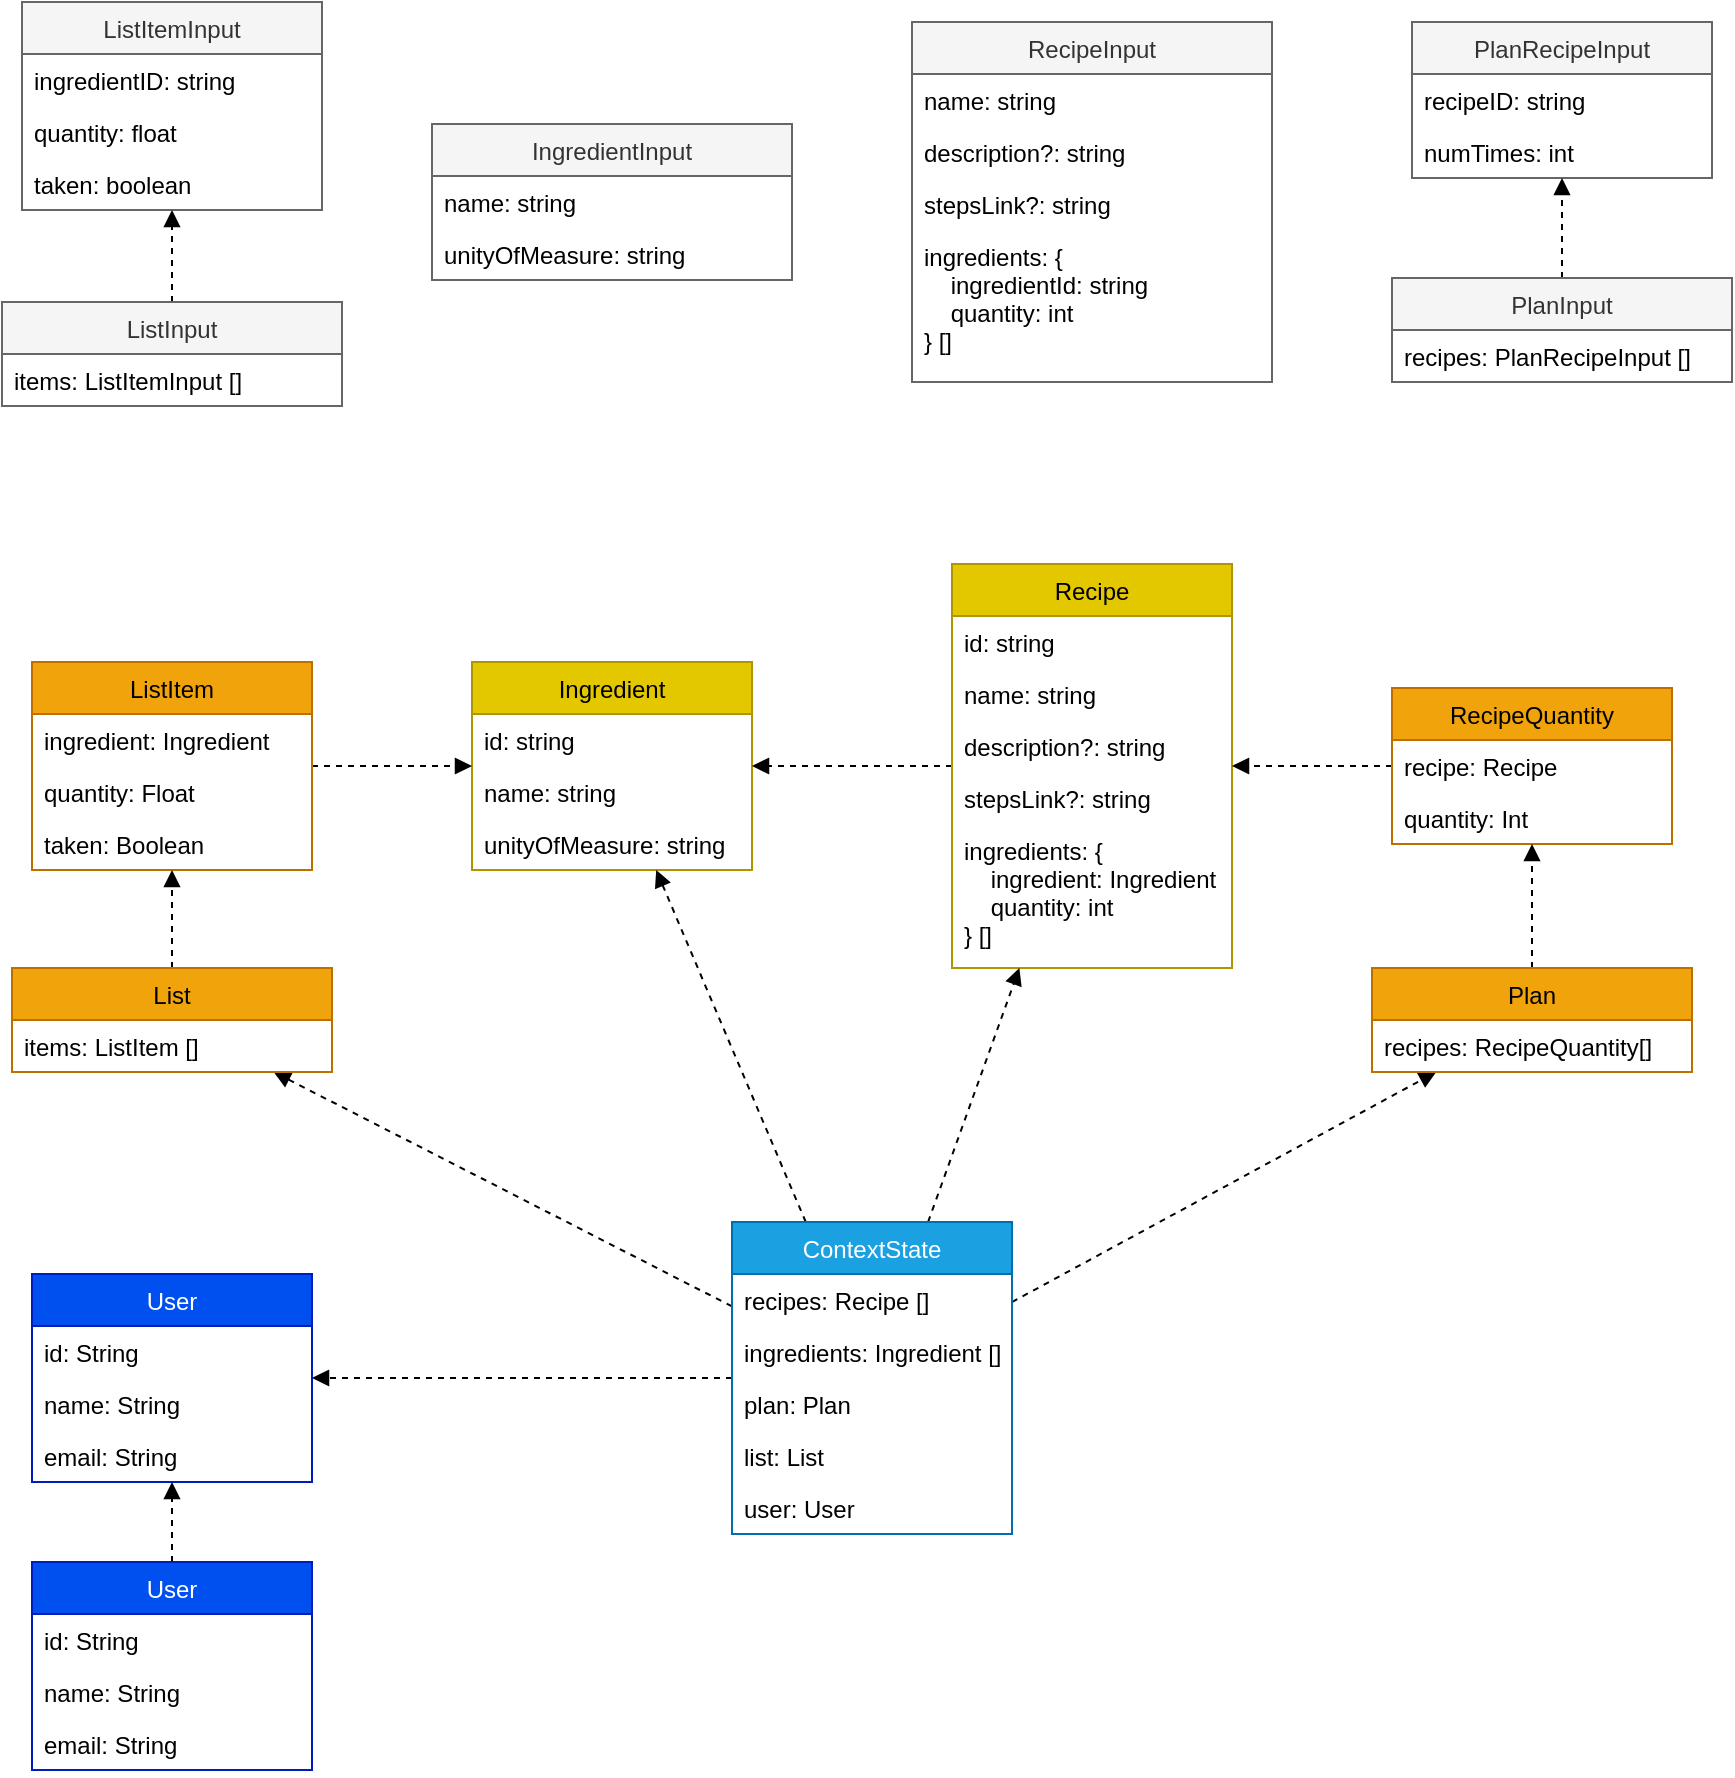 <mxfile>
    <diagram id="Fu0r2EvQnLV9TJZT6FME" name="Pagina-1">
        <mxGraphModel dx="1429" dy="728" grid="1" gridSize="10" guides="1" tooltips="1" connect="1" arrows="1" fold="1" page="0" pageScale="1" pageWidth="827" pageHeight="1169" math="0" shadow="0">
            <root>
                <mxCell id="0"/>
                <mxCell id="1" parent="0"/>
                <mxCell id="2" value="Ingredient" style="swimlane;fontStyle=0;childLayout=stackLayout;horizontal=1;startSize=26;fillColor=#e3c800;horizontalStack=0;resizeParent=1;resizeParentMax=0;resizeLast=0;collapsible=1;marginBottom=0;fontColor=#000000;strokeColor=#B09500;" parent="1" vertex="1">
                    <mxGeometry x="90" y="400" width="140" height="104" as="geometry"/>
                </mxCell>
                <mxCell id="3" value="id: string" style="text;strokeColor=none;fillColor=none;align=left;verticalAlign=top;spacingLeft=4;spacingRight=4;overflow=hidden;rotatable=0;points=[[0,0.5],[1,0.5]];portConstraint=eastwest;" parent="2" vertex="1">
                    <mxGeometry y="26" width="140" height="26" as="geometry"/>
                </mxCell>
                <mxCell id="4" value="name: string" style="text;strokeColor=none;fillColor=none;align=left;verticalAlign=top;spacingLeft=4;spacingRight=4;overflow=hidden;rotatable=0;points=[[0,0.5],[1,0.5]];portConstraint=eastwest;" parent="2" vertex="1">
                    <mxGeometry y="52" width="140" height="26" as="geometry"/>
                </mxCell>
                <mxCell id="5" value="unityOfMeasure: string" style="text;strokeColor=none;fillColor=none;align=left;verticalAlign=top;spacingLeft=4;spacingRight=4;overflow=hidden;rotatable=0;points=[[0,0.5],[1,0.5]];portConstraint=eastwest;" parent="2" vertex="1">
                    <mxGeometry y="78" width="140" height="26" as="geometry"/>
                </mxCell>
                <mxCell id="13" style="edgeStyle=none;html=1;dashed=1;endArrow=block;endFill=1;" parent="1" source="6" target="2" edge="1">
                    <mxGeometry relative="1" as="geometry"/>
                </mxCell>
                <mxCell id="6" value="Recipe" style="swimlane;fontStyle=0;childLayout=stackLayout;horizontal=1;startSize=26;fillColor=#e3c800;horizontalStack=0;resizeParent=1;resizeParentMax=0;resizeLast=0;collapsible=1;marginBottom=0;fontColor=#000000;strokeColor=#B09500;" parent="1" vertex="1">
                    <mxGeometry x="330" y="351" width="140" height="202" as="geometry"/>
                </mxCell>
                <mxCell id="7" value="id: string" style="text;strokeColor=none;fillColor=none;align=left;verticalAlign=top;spacingLeft=4;spacingRight=4;overflow=hidden;rotatable=0;points=[[0,0.5],[1,0.5]];portConstraint=eastwest;" parent="6" vertex="1">
                    <mxGeometry y="26" width="140" height="26" as="geometry"/>
                </mxCell>
                <mxCell id="8" value="name: string" style="text;strokeColor=none;fillColor=none;align=left;verticalAlign=top;spacingLeft=4;spacingRight=4;overflow=hidden;rotatable=0;points=[[0,0.5],[1,0.5]];portConstraint=eastwest;" parent="6" vertex="1">
                    <mxGeometry y="52" width="140" height="26" as="geometry"/>
                </mxCell>
                <mxCell id="31" value="description?: string" style="text;strokeColor=none;fillColor=none;align=left;verticalAlign=top;spacingLeft=4;spacingRight=4;overflow=hidden;rotatable=0;points=[[0,0.5],[1,0.5]];portConstraint=eastwest;" parent="6" vertex="1">
                    <mxGeometry y="78" width="140" height="26" as="geometry"/>
                </mxCell>
                <mxCell id="32" value="stepsLink?: string" style="text;strokeColor=none;fillColor=none;align=left;verticalAlign=top;spacingLeft=4;spacingRight=4;overflow=hidden;rotatable=0;points=[[0,0.5],[1,0.5]];portConstraint=eastwest;" parent="6" vertex="1">
                    <mxGeometry y="104" width="140" height="26" as="geometry"/>
                </mxCell>
                <mxCell id="11" value="ingredients: {&#10;    ingredient: Ingredient&#10;    quantity: int&#10;} []" style="text;strokeColor=none;fillColor=none;align=left;verticalAlign=top;spacingLeft=4;spacingRight=4;overflow=hidden;rotatable=0;points=[[0,0.5],[1,0.5]];portConstraint=eastwest;" parent="6" vertex="1">
                    <mxGeometry y="130" width="140" height="72" as="geometry"/>
                </mxCell>
                <mxCell id="20" value="RecipeInput" style="swimlane;fontStyle=0;childLayout=stackLayout;horizontal=1;startSize=26;fillColor=#f5f5f5;horizontalStack=0;resizeParent=1;resizeParentMax=0;resizeLast=0;collapsible=1;marginBottom=0;strokeColor=#666666;fontColor=#333333;" parent="1" vertex="1">
                    <mxGeometry x="310" y="80" width="180" height="180" as="geometry"/>
                </mxCell>
                <mxCell id="22" value="name: string" style="text;strokeColor=none;fillColor=none;align=left;verticalAlign=top;spacingLeft=4;spacingRight=4;overflow=hidden;rotatable=0;points=[[0,0.5],[1,0.5]];portConstraint=eastwest;" parent="20" vertex="1">
                    <mxGeometry y="26" width="180" height="26" as="geometry"/>
                </mxCell>
                <mxCell id="24" value="description?: string" style="text;strokeColor=none;fillColor=none;align=left;verticalAlign=top;spacingLeft=4;spacingRight=4;overflow=hidden;rotatable=0;points=[[0,0.5],[1,0.5]];portConstraint=eastwest;" parent="20" vertex="1">
                    <mxGeometry y="52" width="180" height="26" as="geometry"/>
                </mxCell>
                <mxCell id="25" value="stepsLink?: string" style="text;strokeColor=none;fillColor=none;align=left;verticalAlign=top;spacingLeft=4;spacingRight=4;overflow=hidden;rotatable=0;points=[[0,0.5],[1,0.5]];portConstraint=eastwest;" parent="20" vertex="1">
                    <mxGeometry y="78" width="180" height="26" as="geometry"/>
                </mxCell>
                <mxCell id="23" value="ingredients: {&#10;    ingredientId: string&#10;    quantity: int&#10;} []" style="text;strokeColor=none;fillColor=none;align=left;verticalAlign=top;spacingLeft=4;spacingRight=4;overflow=hidden;rotatable=0;points=[[0,0.5],[1,0.5]];portConstraint=eastwest;" parent="20" vertex="1">
                    <mxGeometry y="104" width="180" height="76" as="geometry"/>
                </mxCell>
                <mxCell id="39" style="edgeStyle=none;html=1;dashed=1;endArrow=block;endFill=1;" parent="1" source="33" target="6" edge="1">
                    <mxGeometry relative="1" as="geometry"/>
                </mxCell>
                <mxCell id="40" style="edgeStyle=none;html=1;dashed=1;endArrow=block;endFill=1;" parent="1" source="33" target="2" edge="1">
                    <mxGeometry relative="1" as="geometry"/>
                </mxCell>
                <mxCell id="62" style="edgeStyle=none;html=1;dashed=1;endArrow=block;endFill=1;" parent="1" source="33" target="59" edge="1">
                    <mxGeometry relative="1" as="geometry"/>
                </mxCell>
                <mxCell id="86" style="edgeStyle=none;html=1;dashed=1;endArrow=block;endFill=1;" parent="1" source="33" target="83" edge="1">
                    <mxGeometry relative="1" as="geometry"/>
                </mxCell>
                <mxCell id="104" style="edgeStyle=none;html=1;dashed=1;endArrow=block;endFill=1;" edge="1" parent="1" source="33" target="95">
                    <mxGeometry relative="1" as="geometry"/>
                </mxCell>
                <mxCell id="33" value="ContextState" style="swimlane;fontStyle=0;childLayout=stackLayout;horizontal=1;startSize=26;horizontalStack=0;resizeParent=1;resizeParentMax=0;resizeLast=0;collapsible=1;marginBottom=0;fillColor=#1ba1e2;fontColor=#ffffff;strokeColor=#006EAF;" parent="1" vertex="1">
                    <mxGeometry x="220" y="680" width="140" height="156" as="geometry"/>
                </mxCell>
                <mxCell id="34" value="recipes: Recipe []" style="text;strokeColor=none;fillColor=none;align=left;verticalAlign=top;spacingLeft=4;spacingRight=4;overflow=hidden;rotatable=0;points=[[0,0.5],[1,0.5]];portConstraint=eastwest;" parent="33" vertex="1">
                    <mxGeometry y="26" width="140" height="26" as="geometry"/>
                </mxCell>
                <mxCell id="35" value="ingredients: Ingredient []" style="text;strokeColor=none;fillColor=none;align=left;verticalAlign=top;spacingLeft=4;spacingRight=4;overflow=hidden;rotatable=0;points=[[0,0.5],[1,0.5]];portConstraint=eastwest;" parent="33" vertex="1">
                    <mxGeometry y="52" width="140" height="26" as="geometry"/>
                </mxCell>
                <mxCell id="36" value="plan: Plan" style="text;strokeColor=none;fillColor=none;align=left;verticalAlign=top;spacingLeft=4;spacingRight=4;overflow=hidden;rotatable=0;points=[[0,0.5],[1,0.5]];portConstraint=eastwest;" parent="33" vertex="1">
                    <mxGeometry y="78" width="140" height="26" as="geometry"/>
                </mxCell>
                <mxCell id="87" value="list: List" style="text;strokeColor=none;fillColor=none;align=left;verticalAlign=top;spacingLeft=4;spacingRight=4;overflow=hidden;rotatable=0;points=[[0,0.5],[1,0.5]];portConstraint=eastwest;" parent="33" vertex="1">
                    <mxGeometry y="104" width="140" height="26" as="geometry"/>
                </mxCell>
                <mxCell id="105" value="user: User" style="text;strokeColor=none;fillColor=none;align=left;verticalAlign=top;spacingLeft=4;spacingRight=4;overflow=hidden;rotatable=0;points=[[0,0.5],[1,0.5]];portConstraint=eastwest;" vertex="1" parent="33">
                    <mxGeometry y="130" width="140" height="26" as="geometry"/>
                </mxCell>
                <mxCell id="57" style="edgeStyle=none;html=1;dashed=1;endArrow=block;endFill=1;" parent="1" source="51" target="6" edge="1">
                    <mxGeometry relative="1" as="geometry"/>
                </mxCell>
                <mxCell id="51" value="RecipeQuantity" style="swimlane;fontStyle=0;childLayout=stackLayout;horizontal=1;startSize=26;fillColor=#f0a30a;horizontalStack=0;resizeParent=1;resizeParentMax=0;resizeLast=0;collapsible=1;marginBottom=0;fontColor=#000000;strokeColor=#BD7000;" parent="1" vertex="1">
                    <mxGeometry x="550" y="413" width="140" height="78" as="geometry"/>
                </mxCell>
                <mxCell id="52" value="recipe: Recipe" style="text;strokeColor=none;fillColor=none;align=left;verticalAlign=top;spacingLeft=4;spacingRight=4;overflow=hidden;rotatable=0;points=[[0,0.5],[1,0.5]];portConstraint=eastwest;" parent="51" vertex="1">
                    <mxGeometry y="26" width="140" height="26" as="geometry"/>
                </mxCell>
                <mxCell id="53" value="quantity: Int" style="text;strokeColor=none;fillColor=none;align=left;verticalAlign=top;spacingLeft=4;spacingRight=4;overflow=hidden;rotatable=0;points=[[0,0.5],[1,0.5]];portConstraint=eastwest;" parent="51" vertex="1">
                    <mxGeometry y="52" width="140" height="26" as="geometry"/>
                </mxCell>
                <mxCell id="63" style="edgeStyle=none;html=1;dashed=1;endArrow=block;endFill=1;" parent="1" source="59" target="51" edge="1">
                    <mxGeometry relative="1" as="geometry"/>
                </mxCell>
                <mxCell id="59" value="Plan" style="swimlane;fontStyle=0;childLayout=stackLayout;horizontal=1;startSize=26;fillColor=#f0a30a;horizontalStack=0;resizeParent=1;resizeParentMax=0;resizeLast=0;collapsible=1;marginBottom=0;fontColor=#000000;strokeColor=#BD7000;" parent="1" vertex="1">
                    <mxGeometry x="540" y="553" width="160" height="52" as="geometry"/>
                </mxCell>
                <mxCell id="60" value="recipes: RecipeQuantity[]" style="text;strokeColor=none;fillColor=none;align=left;verticalAlign=top;spacingLeft=4;spacingRight=4;overflow=hidden;rotatable=0;points=[[0,0.5],[1,0.5]];portConstraint=eastwest;" parent="59" vertex="1">
                    <mxGeometry y="26" width="160" height="26" as="geometry"/>
                </mxCell>
                <mxCell id="64" value="IngredientInput" style="swimlane;fontStyle=0;childLayout=stackLayout;horizontal=1;startSize=26;fillColor=#f5f5f5;horizontalStack=0;resizeParent=1;resizeParentMax=0;resizeLast=0;collapsible=1;marginBottom=0;strokeColor=#666666;fontColor=#333333;" parent="1" vertex="1">
                    <mxGeometry x="70" y="131" width="180" height="78" as="geometry"/>
                </mxCell>
                <mxCell id="65" value="name: string" style="text;strokeColor=none;fillColor=none;align=left;verticalAlign=top;spacingLeft=4;spacingRight=4;overflow=hidden;rotatable=0;points=[[0,0.5],[1,0.5]];portConstraint=eastwest;" parent="64" vertex="1">
                    <mxGeometry y="26" width="180" height="26" as="geometry"/>
                </mxCell>
                <mxCell id="66" value="unityOfMeasure: string" style="text;strokeColor=none;fillColor=none;align=left;verticalAlign=top;spacingLeft=4;spacingRight=4;overflow=hidden;rotatable=0;points=[[0,0.5],[1,0.5]];portConstraint=eastwest;" parent="64" vertex="1">
                    <mxGeometry y="52" width="180" height="26" as="geometry"/>
                </mxCell>
                <mxCell id="69" value="PlanRecipeInput" style="swimlane;fontStyle=0;childLayout=stackLayout;horizontal=1;startSize=26;fillColor=#f5f5f5;horizontalStack=0;resizeParent=1;resizeParentMax=0;resizeLast=0;collapsible=1;marginBottom=0;strokeColor=#666666;fontColor=#333333;" parent="1" vertex="1">
                    <mxGeometry x="560" y="80" width="150" height="78" as="geometry"/>
                </mxCell>
                <mxCell id="70" value="recipeID: string" style="text;strokeColor=none;fillColor=none;align=left;verticalAlign=top;spacingLeft=4;spacingRight=4;overflow=hidden;rotatable=0;points=[[0,0.5],[1,0.5]];portConstraint=eastwest;" parent="69" vertex="1">
                    <mxGeometry y="26" width="150" height="26" as="geometry"/>
                </mxCell>
                <mxCell id="71" value="numTimes: int" style="text;strokeColor=none;fillColor=none;align=left;verticalAlign=top;spacingLeft=4;spacingRight=4;overflow=hidden;rotatable=0;points=[[0,0.5],[1,0.5]];portConstraint=eastwest;" parent="69" vertex="1">
                    <mxGeometry y="52" width="150" height="26" as="geometry"/>
                </mxCell>
                <mxCell id="77" style="edgeStyle=none;html=1;dashed=1;endArrow=block;endFill=1;" parent="1" source="74" target="69" edge="1">
                    <mxGeometry relative="1" as="geometry"/>
                </mxCell>
                <mxCell id="74" value="PlanInput" style="swimlane;fontStyle=0;childLayout=stackLayout;horizontal=1;startSize=26;fillColor=#f5f5f5;horizontalStack=0;resizeParent=1;resizeParentMax=0;resizeLast=0;collapsible=1;marginBottom=0;strokeColor=#666666;fontColor=#333333;" parent="1" vertex="1">
                    <mxGeometry x="550" y="208" width="170" height="52" as="geometry"/>
                </mxCell>
                <mxCell id="75" value="recipes: PlanRecipeInput []" style="text;strokeColor=none;fillColor=none;align=left;verticalAlign=top;spacingLeft=4;spacingRight=4;overflow=hidden;rotatable=0;points=[[0,0.5],[1,0.5]];portConstraint=eastwest;" parent="74" vertex="1">
                    <mxGeometry y="26" width="170" height="26" as="geometry"/>
                </mxCell>
                <mxCell id="82" style="edgeStyle=none;html=1;dashed=1;endArrow=block;endFill=1;" parent="1" source="78" target="2" edge="1">
                    <mxGeometry relative="1" as="geometry"/>
                </mxCell>
                <mxCell id="78" value="ListItem" style="swimlane;fontStyle=0;childLayout=stackLayout;horizontal=1;startSize=26;fillColor=#f0a30a;horizontalStack=0;resizeParent=1;resizeParentMax=0;resizeLast=0;collapsible=1;marginBottom=0;fontColor=#000000;strokeColor=#BD7000;" parent="1" vertex="1">
                    <mxGeometry x="-130" y="400" width="140" height="104" as="geometry"/>
                </mxCell>
                <mxCell id="79" value="ingredient: Ingredient" style="text;strokeColor=none;fillColor=none;align=left;verticalAlign=top;spacingLeft=4;spacingRight=4;overflow=hidden;rotatable=0;points=[[0,0.5],[1,0.5]];portConstraint=eastwest;" parent="78" vertex="1">
                    <mxGeometry y="26" width="140" height="26" as="geometry"/>
                </mxCell>
                <mxCell id="80" value="quantity: Float" style="text;strokeColor=none;fillColor=none;align=left;verticalAlign=top;spacingLeft=4;spacingRight=4;overflow=hidden;rotatable=0;points=[[0,0.5],[1,0.5]];portConstraint=eastwest;" parent="78" vertex="1">
                    <mxGeometry y="52" width="140" height="26" as="geometry"/>
                </mxCell>
                <mxCell id="81" value="taken: Boolean" style="text;strokeColor=none;fillColor=none;align=left;verticalAlign=top;spacingLeft=4;spacingRight=4;overflow=hidden;rotatable=0;points=[[0,0.5],[1,0.5]];portConstraint=eastwest;" parent="78" vertex="1">
                    <mxGeometry y="78" width="140" height="26" as="geometry"/>
                </mxCell>
                <mxCell id="85" style="edgeStyle=none;html=1;dashed=1;endArrow=block;endFill=1;" parent="1" source="83" target="78" edge="1">
                    <mxGeometry relative="1" as="geometry"/>
                </mxCell>
                <mxCell id="83" value="List" style="swimlane;fontStyle=0;childLayout=stackLayout;horizontal=1;startSize=26;fillColor=#f0a30a;horizontalStack=0;resizeParent=1;resizeParentMax=0;resizeLast=0;collapsible=1;marginBottom=0;fontColor=#000000;strokeColor=#BD7000;" parent="1" vertex="1">
                    <mxGeometry x="-140" y="553" width="160" height="52" as="geometry"/>
                </mxCell>
                <mxCell id="84" value="items: ListItem []" style="text;strokeColor=none;fillColor=none;align=left;verticalAlign=top;spacingLeft=4;spacingRight=4;overflow=hidden;rotatable=0;points=[[0,0.5],[1,0.5]];portConstraint=eastwest;" parent="83" vertex="1">
                    <mxGeometry y="26" width="160" height="26" as="geometry"/>
                </mxCell>
                <mxCell id="88" value="ListItemInput" style="swimlane;fontStyle=0;childLayout=stackLayout;horizontal=1;startSize=26;fillColor=#f5f5f5;horizontalStack=0;resizeParent=1;resizeParentMax=0;resizeLast=0;collapsible=1;marginBottom=0;strokeColor=#666666;fontColor=#333333;" parent="1" vertex="1">
                    <mxGeometry x="-135" y="70" width="150" height="104" as="geometry"/>
                </mxCell>
                <mxCell id="89" value="ingredientID: string" style="text;strokeColor=none;fillColor=none;align=left;verticalAlign=top;spacingLeft=4;spacingRight=4;overflow=hidden;rotatable=0;points=[[0,0.5],[1,0.5]];portConstraint=eastwest;" parent="88" vertex="1">
                    <mxGeometry y="26" width="150" height="26" as="geometry"/>
                </mxCell>
                <mxCell id="90" value="quantity: float" style="text;strokeColor=none;fillColor=none;align=left;verticalAlign=top;spacingLeft=4;spacingRight=4;overflow=hidden;rotatable=0;points=[[0,0.5],[1,0.5]];portConstraint=eastwest;" parent="88" vertex="1">
                    <mxGeometry y="52" width="150" height="26" as="geometry"/>
                </mxCell>
                <mxCell id="94" value="taken: boolean" style="text;strokeColor=none;fillColor=none;align=left;verticalAlign=top;spacingLeft=4;spacingRight=4;overflow=hidden;rotatable=0;points=[[0,0.5],[1,0.5]];portConstraint=eastwest;" parent="88" vertex="1">
                    <mxGeometry y="78" width="150" height="26" as="geometry"/>
                </mxCell>
                <mxCell id="91" style="edgeStyle=none;html=1;dashed=1;endArrow=block;endFill=1;" parent="1" source="92" target="88" edge="1">
                    <mxGeometry relative="1" as="geometry"/>
                </mxCell>
                <mxCell id="92" value="ListInput" style="swimlane;fontStyle=0;childLayout=stackLayout;horizontal=1;startSize=26;fillColor=#f5f5f5;horizontalStack=0;resizeParent=1;resizeParentMax=0;resizeLast=0;collapsible=1;marginBottom=0;strokeColor=#666666;fontColor=#333333;" parent="1" vertex="1">
                    <mxGeometry x="-145" y="220" width="170" height="52" as="geometry"/>
                </mxCell>
                <mxCell id="93" value="items: ListItemInput []" style="text;strokeColor=none;fillColor=none;align=left;verticalAlign=top;spacingLeft=4;spacingRight=4;overflow=hidden;rotatable=0;points=[[0,0.5],[1,0.5]];portConstraint=eastwest;" parent="92" vertex="1">
                    <mxGeometry y="26" width="170" height="26" as="geometry"/>
                </mxCell>
                <mxCell id="95" value="User" style="swimlane;fontStyle=0;childLayout=stackLayout;horizontal=1;startSize=26;fillColor=#0050ef;horizontalStack=0;resizeParent=1;resizeParentMax=0;resizeLast=0;collapsible=1;marginBottom=0;fontColor=#ffffff;strokeColor=#001DBC;" vertex="1" parent="1">
                    <mxGeometry x="-130" y="706" width="140" height="104" as="geometry"/>
                </mxCell>
                <mxCell id="96" value="id: String" style="text;strokeColor=none;fillColor=none;align=left;verticalAlign=top;spacingLeft=4;spacingRight=4;overflow=hidden;rotatable=0;points=[[0,0.5],[1,0.5]];portConstraint=eastwest;" vertex="1" parent="95">
                    <mxGeometry y="26" width="140" height="26" as="geometry"/>
                </mxCell>
                <mxCell id="97" value="name: String" style="text;strokeColor=none;fillColor=none;align=left;verticalAlign=top;spacingLeft=4;spacingRight=4;overflow=hidden;rotatable=0;points=[[0,0.5],[1,0.5]];portConstraint=eastwest;" vertex="1" parent="95">
                    <mxGeometry y="52" width="140" height="26" as="geometry"/>
                </mxCell>
                <mxCell id="98" value="email: String" style="text;strokeColor=none;fillColor=none;align=left;verticalAlign=top;spacingLeft=4;spacingRight=4;overflow=hidden;rotatable=0;points=[[0,0.5],[1,0.5]];portConstraint=eastwest;" vertex="1" parent="95">
                    <mxGeometry y="78" width="140" height="26" as="geometry"/>
                </mxCell>
                <mxCell id="103" style="edgeStyle=none;html=1;endArrow=block;endFill=1;dashed=1;" edge="1" parent="1" source="99" target="95">
                    <mxGeometry relative="1" as="geometry"/>
                </mxCell>
                <mxCell id="99" value="User" style="swimlane;fontStyle=0;childLayout=stackLayout;horizontal=1;startSize=26;fillColor=#0050ef;horizontalStack=0;resizeParent=1;resizeParentMax=0;resizeLast=0;collapsible=1;marginBottom=0;fontColor=#ffffff;strokeColor=#001DBC;" vertex="1" parent="1">
                    <mxGeometry x="-130" y="850" width="140" height="104" as="geometry"/>
                </mxCell>
                <mxCell id="100" value="id: String" style="text;strokeColor=none;fillColor=none;align=left;verticalAlign=top;spacingLeft=4;spacingRight=4;overflow=hidden;rotatable=0;points=[[0,0.5],[1,0.5]];portConstraint=eastwest;" vertex="1" parent="99">
                    <mxGeometry y="26" width="140" height="26" as="geometry"/>
                </mxCell>
                <mxCell id="101" value="name: String" style="text;strokeColor=none;fillColor=none;align=left;verticalAlign=top;spacingLeft=4;spacingRight=4;overflow=hidden;rotatable=0;points=[[0,0.5],[1,0.5]];portConstraint=eastwest;" vertex="1" parent="99">
                    <mxGeometry y="52" width="140" height="26" as="geometry"/>
                </mxCell>
                <mxCell id="102" value="email: String" style="text;strokeColor=none;fillColor=none;align=left;verticalAlign=top;spacingLeft=4;spacingRight=4;overflow=hidden;rotatable=0;points=[[0,0.5],[1,0.5]];portConstraint=eastwest;" vertex="1" parent="99">
                    <mxGeometry y="78" width="140" height="26" as="geometry"/>
                </mxCell>
            </root>
        </mxGraphModel>
    </diagram>
</mxfile>